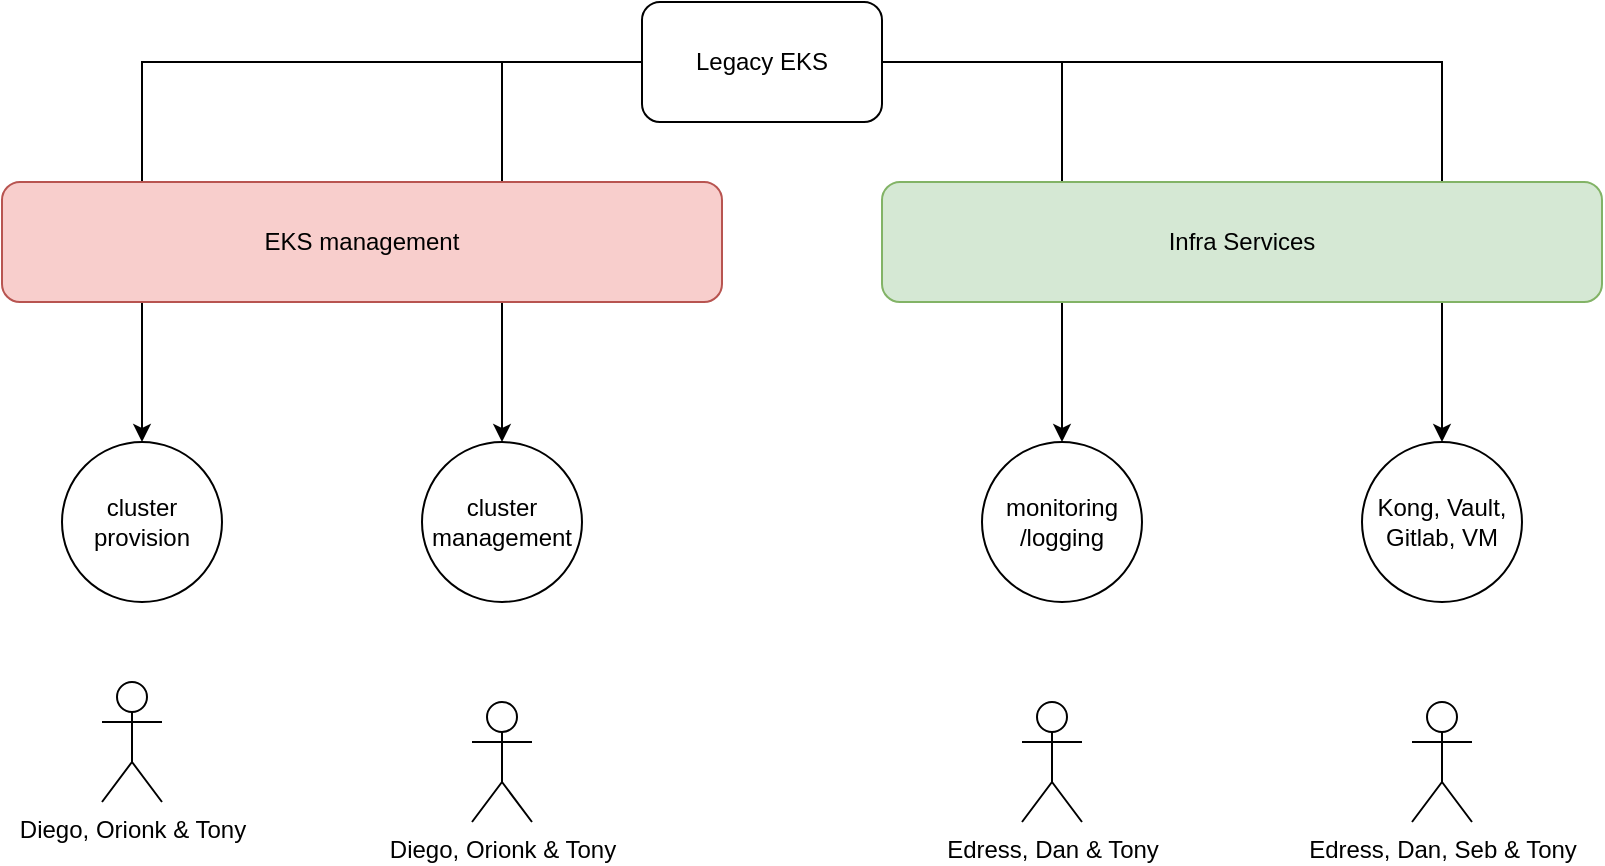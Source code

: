 <mxfile version="20.8.20" type="github">
  <diagram name="Page-1" id="UDq8F3k9JjVcfoBoUdrw">
    <mxGraphModel dx="1234" dy="1131" grid="1" gridSize="10" guides="1" tooltips="1" connect="1" arrows="1" fold="1" page="1" pageScale="1" pageWidth="850" pageHeight="1100" math="0" shadow="0">
      <root>
        <mxCell id="0" />
        <mxCell id="1" parent="0" />
        <mxCell id="wfuacGObjQt9gQqZAv1i-7" style="edgeStyle=orthogonalEdgeStyle;rounded=0;orthogonalLoop=1;jettySize=auto;html=1;entryX=0.5;entryY=0;entryDx=0;entryDy=0;" edge="1" parent="1" source="wfuacGObjQt9gQqZAv1i-2" target="wfuacGObjQt9gQqZAv1i-3">
          <mxGeometry relative="1" as="geometry" />
        </mxCell>
        <mxCell id="wfuacGObjQt9gQqZAv1i-8" style="edgeStyle=orthogonalEdgeStyle;rounded=0;orthogonalLoop=1;jettySize=auto;html=1;entryX=0.5;entryY=0;entryDx=0;entryDy=0;" edge="1" parent="1" source="wfuacGObjQt9gQqZAv1i-2" target="wfuacGObjQt9gQqZAv1i-4">
          <mxGeometry relative="1" as="geometry" />
        </mxCell>
        <mxCell id="wfuacGObjQt9gQqZAv1i-9" style="edgeStyle=orthogonalEdgeStyle;rounded=0;orthogonalLoop=1;jettySize=auto;html=1;entryX=0.5;entryY=0;entryDx=0;entryDy=0;" edge="1" parent="1" source="wfuacGObjQt9gQqZAv1i-2" target="wfuacGObjQt9gQqZAv1i-5">
          <mxGeometry relative="1" as="geometry" />
        </mxCell>
        <mxCell id="wfuacGObjQt9gQqZAv1i-10" style="edgeStyle=orthogonalEdgeStyle;rounded=0;orthogonalLoop=1;jettySize=auto;html=1;entryX=0.5;entryY=0;entryDx=0;entryDy=0;" edge="1" parent="1" source="wfuacGObjQt9gQqZAv1i-2" target="wfuacGObjQt9gQqZAv1i-6">
          <mxGeometry relative="1" as="geometry" />
        </mxCell>
        <mxCell id="wfuacGObjQt9gQqZAv1i-2" value="Legacy EKS" style="rounded=1;whiteSpace=wrap;html=1;" vertex="1" parent="1">
          <mxGeometry x="340" y="360" width="120" height="60" as="geometry" />
        </mxCell>
        <mxCell id="wfuacGObjQt9gQqZAv1i-3" value="cluster provision" style="ellipse;whiteSpace=wrap;html=1;aspect=fixed;" vertex="1" parent="1">
          <mxGeometry x="50" y="580" width="80" height="80" as="geometry" />
        </mxCell>
        <mxCell id="wfuacGObjQt9gQqZAv1i-4" value="cluster management" style="ellipse;whiteSpace=wrap;html=1;aspect=fixed;" vertex="1" parent="1">
          <mxGeometry x="230" y="580" width="80" height="80" as="geometry" />
        </mxCell>
        <mxCell id="wfuacGObjQt9gQqZAv1i-5" value="monitoring&lt;br&gt;/logging" style="ellipse;whiteSpace=wrap;html=1;aspect=fixed;" vertex="1" parent="1">
          <mxGeometry x="510" y="580" width="80" height="80" as="geometry" />
        </mxCell>
        <mxCell id="wfuacGObjQt9gQqZAv1i-6" value="Kong, Vault, Gitlab, VM" style="ellipse;whiteSpace=wrap;html=1;aspect=fixed;" vertex="1" parent="1">
          <mxGeometry x="700" y="580" width="80" height="80" as="geometry" />
        </mxCell>
        <mxCell id="wfuacGObjQt9gQqZAv1i-11" value="Diego, Orionk &amp;amp; Tony" style="shape=umlActor;verticalLabelPosition=bottom;verticalAlign=top;html=1;outlineConnect=0;" vertex="1" parent="1">
          <mxGeometry x="70" y="700" width="30" height="60" as="geometry" />
        </mxCell>
        <mxCell id="wfuacGObjQt9gQqZAv1i-12" value="Diego, Orionk &amp;amp; Tony" style="shape=umlActor;verticalLabelPosition=bottom;verticalAlign=top;html=1;outlineConnect=0;" vertex="1" parent="1">
          <mxGeometry x="255" y="710" width="30" height="60" as="geometry" />
        </mxCell>
        <mxCell id="wfuacGObjQt9gQqZAv1i-13" value="Edress, Dan &amp;amp; Tony" style="shape=umlActor;verticalLabelPosition=bottom;verticalAlign=top;html=1;outlineConnect=0;" vertex="1" parent="1">
          <mxGeometry x="530" y="710" width="30" height="60" as="geometry" />
        </mxCell>
        <mxCell id="wfuacGObjQt9gQqZAv1i-14" value="Edress, Dan, Seb &amp;amp; Tony" style="shape=umlActor;verticalLabelPosition=bottom;verticalAlign=top;html=1;outlineConnect=0;" vertex="1" parent="1">
          <mxGeometry x="725" y="710" width="30" height="60" as="geometry" />
        </mxCell>
        <mxCell id="wfuacGObjQt9gQqZAv1i-15" value="Infra Services" style="rounded=1;whiteSpace=wrap;html=1;fillColor=#d5e8d4;strokeColor=#82b366;" vertex="1" parent="1">
          <mxGeometry x="460" y="450" width="360" height="60" as="geometry" />
        </mxCell>
        <mxCell id="wfuacGObjQt9gQqZAv1i-16" value="EKS management" style="rounded=1;whiteSpace=wrap;html=1;fillColor=#f8cecc;strokeColor=#b85450;" vertex="1" parent="1">
          <mxGeometry x="20" y="450" width="360" height="60" as="geometry" />
        </mxCell>
      </root>
    </mxGraphModel>
  </diagram>
</mxfile>
